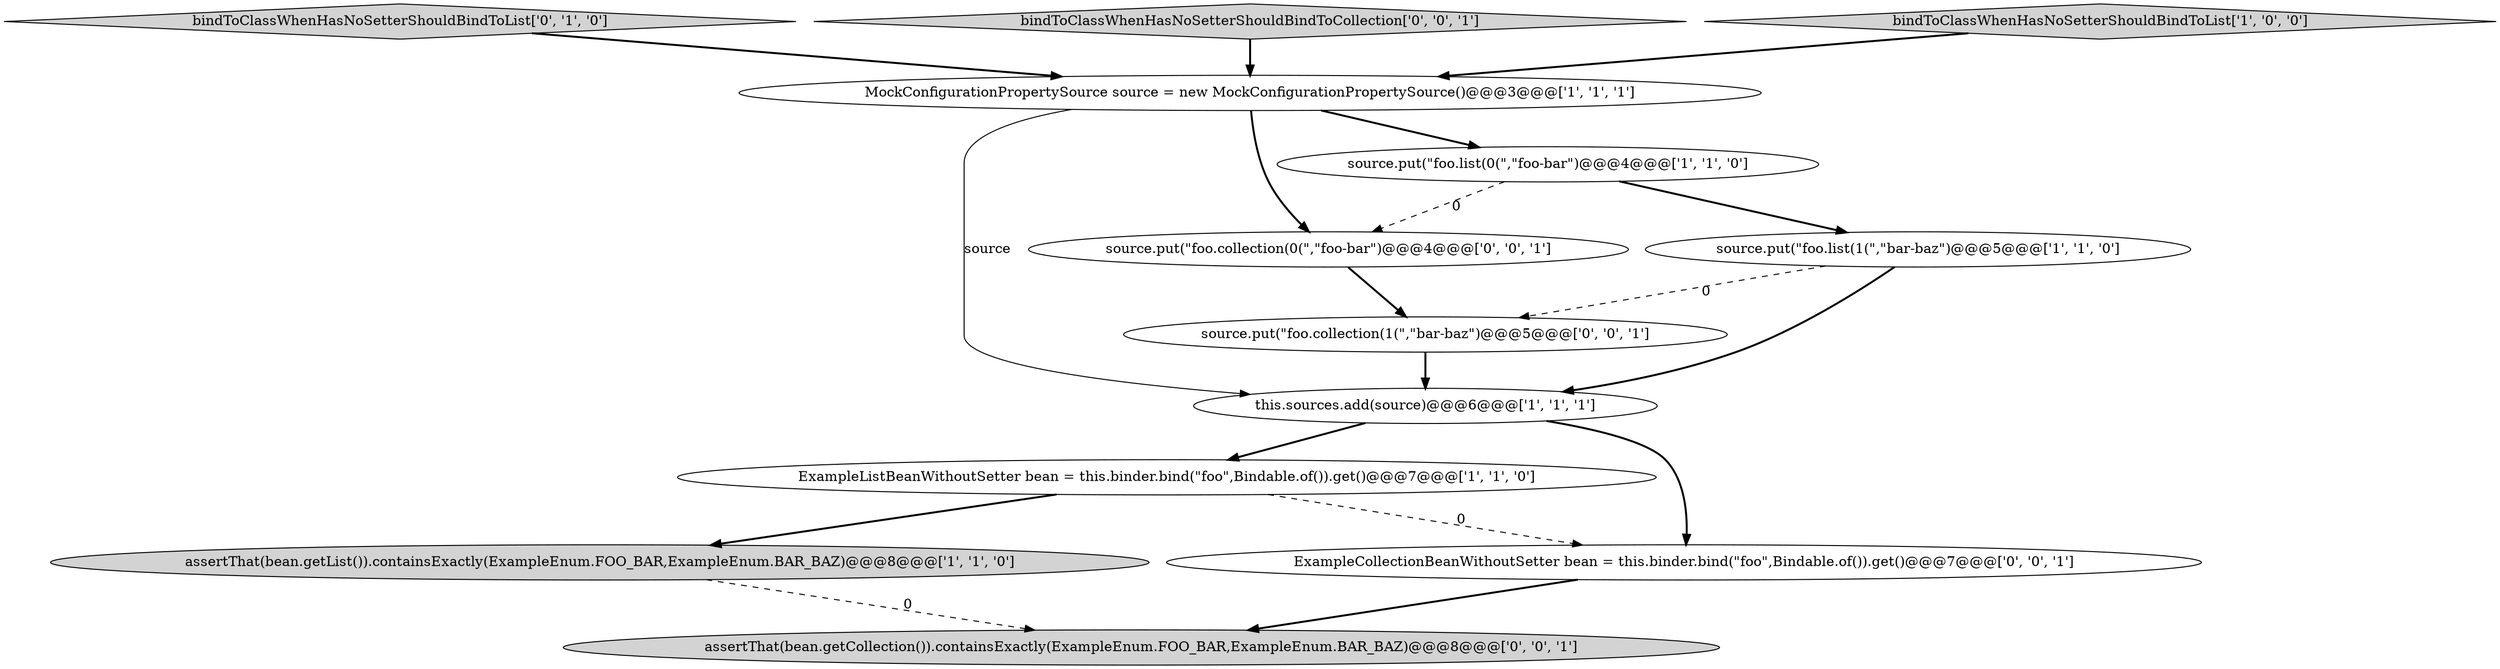 digraph {
8 [style = filled, label = "source.put(\"foo.collection(1(\",\"bar-baz\")@@@5@@@['0', '0', '1']", fillcolor = white, shape = ellipse image = "AAA0AAABBB3BBB"];
0 [style = filled, label = "this.sources.add(source)@@@6@@@['1', '1', '1']", fillcolor = white, shape = ellipse image = "AAA0AAABBB1BBB"];
1 [style = filled, label = "ExampleListBeanWithoutSetter bean = this.binder.bind(\"foo\",Bindable.of()).get()@@@7@@@['1', '1', '0']", fillcolor = white, shape = ellipse image = "AAA0AAABBB1BBB"];
5 [style = filled, label = "MockConfigurationPropertySource source = new MockConfigurationPropertySource()@@@3@@@['1', '1', '1']", fillcolor = white, shape = ellipse image = "AAA0AAABBB1BBB"];
10 [style = filled, label = "ExampleCollectionBeanWithoutSetter bean = this.binder.bind(\"foo\",Bindable.of()).get()@@@7@@@['0', '0', '1']", fillcolor = white, shape = ellipse image = "AAA0AAABBB3BBB"];
7 [style = filled, label = "bindToClassWhenHasNoSetterShouldBindToList['0', '1', '0']", fillcolor = lightgray, shape = diamond image = "AAA0AAABBB2BBB"];
11 [style = filled, label = "source.put(\"foo.collection(0(\",\"foo-bar\")@@@4@@@['0', '0', '1']", fillcolor = white, shape = ellipse image = "AAA0AAABBB3BBB"];
4 [style = filled, label = "source.put(\"foo.list(1(\",\"bar-baz\")@@@5@@@['1', '1', '0']", fillcolor = white, shape = ellipse image = "AAA0AAABBB1BBB"];
12 [style = filled, label = "bindToClassWhenHasNoSetterShouldBindToCollection['0', '0', '1']", fillcolor = lightgray, shape = diamond image = "AAA0AAABBB3BBB"];
9 [style = filled, label = "assertThat(bean.getCollection()).containsExactly(ExampleEnum.FOO_BAR,ExampleEnum.BAR_BAZ)@@@8@@@['0', '0', '1']", fillcolor = lightgray, shape = ellipse image = "AAA0AAABBB3BBB"];
2 [style = filled, label = "source.put(\"foo.list(0(\",\"foo-bar\")@@@4@@@['1', '1', '0']", fillcolor = white, shape = ellipse image = "AAA0AAABBB1BBB"];
6 [style = filled, label = "bindToClassWhenHasNoSetterShouldBindToList['1', '0', '0']", fillcolor = lightgray, shape = diamond image = "AAA0AAABBB1BBB"];
3 [style = filled, label = "assertThat(bean.getList()).containsExactly(ExampleEnum.FOO_BAR,ExampleEnum.BAR_BAZ)@@@8@@@['1', '1', '0']", fillcolor = lightgray, shape = ellipse image = "AAA0AAABBB1BBB"];
1->3 [style = bold, label=""];
8->0 [style = bold, label=""];
11->8 [style = bold, label=""];
2->11 [style = dashed, label="0"];
6->5 [style = bold, label=""];
5->2 [style = bold, label=""];
7->5 [style = bold, label=""];
5->11 [style = bold, label=""];
0->10 [style = bold, label=""];
10->9 [style = bold, label=""];
1->10 [style = dashed, label="0"];
12->5 [style = bold, label=""];
3->9 [style = dashed, label="0"];
5->0 [style = solid, label="source"];
2->4 [style = bold, label=""];
0->1 [style = bold, label=""];
4->0 [style = bold, label=""];
4->8 [style = dashed, label="0"];
}

